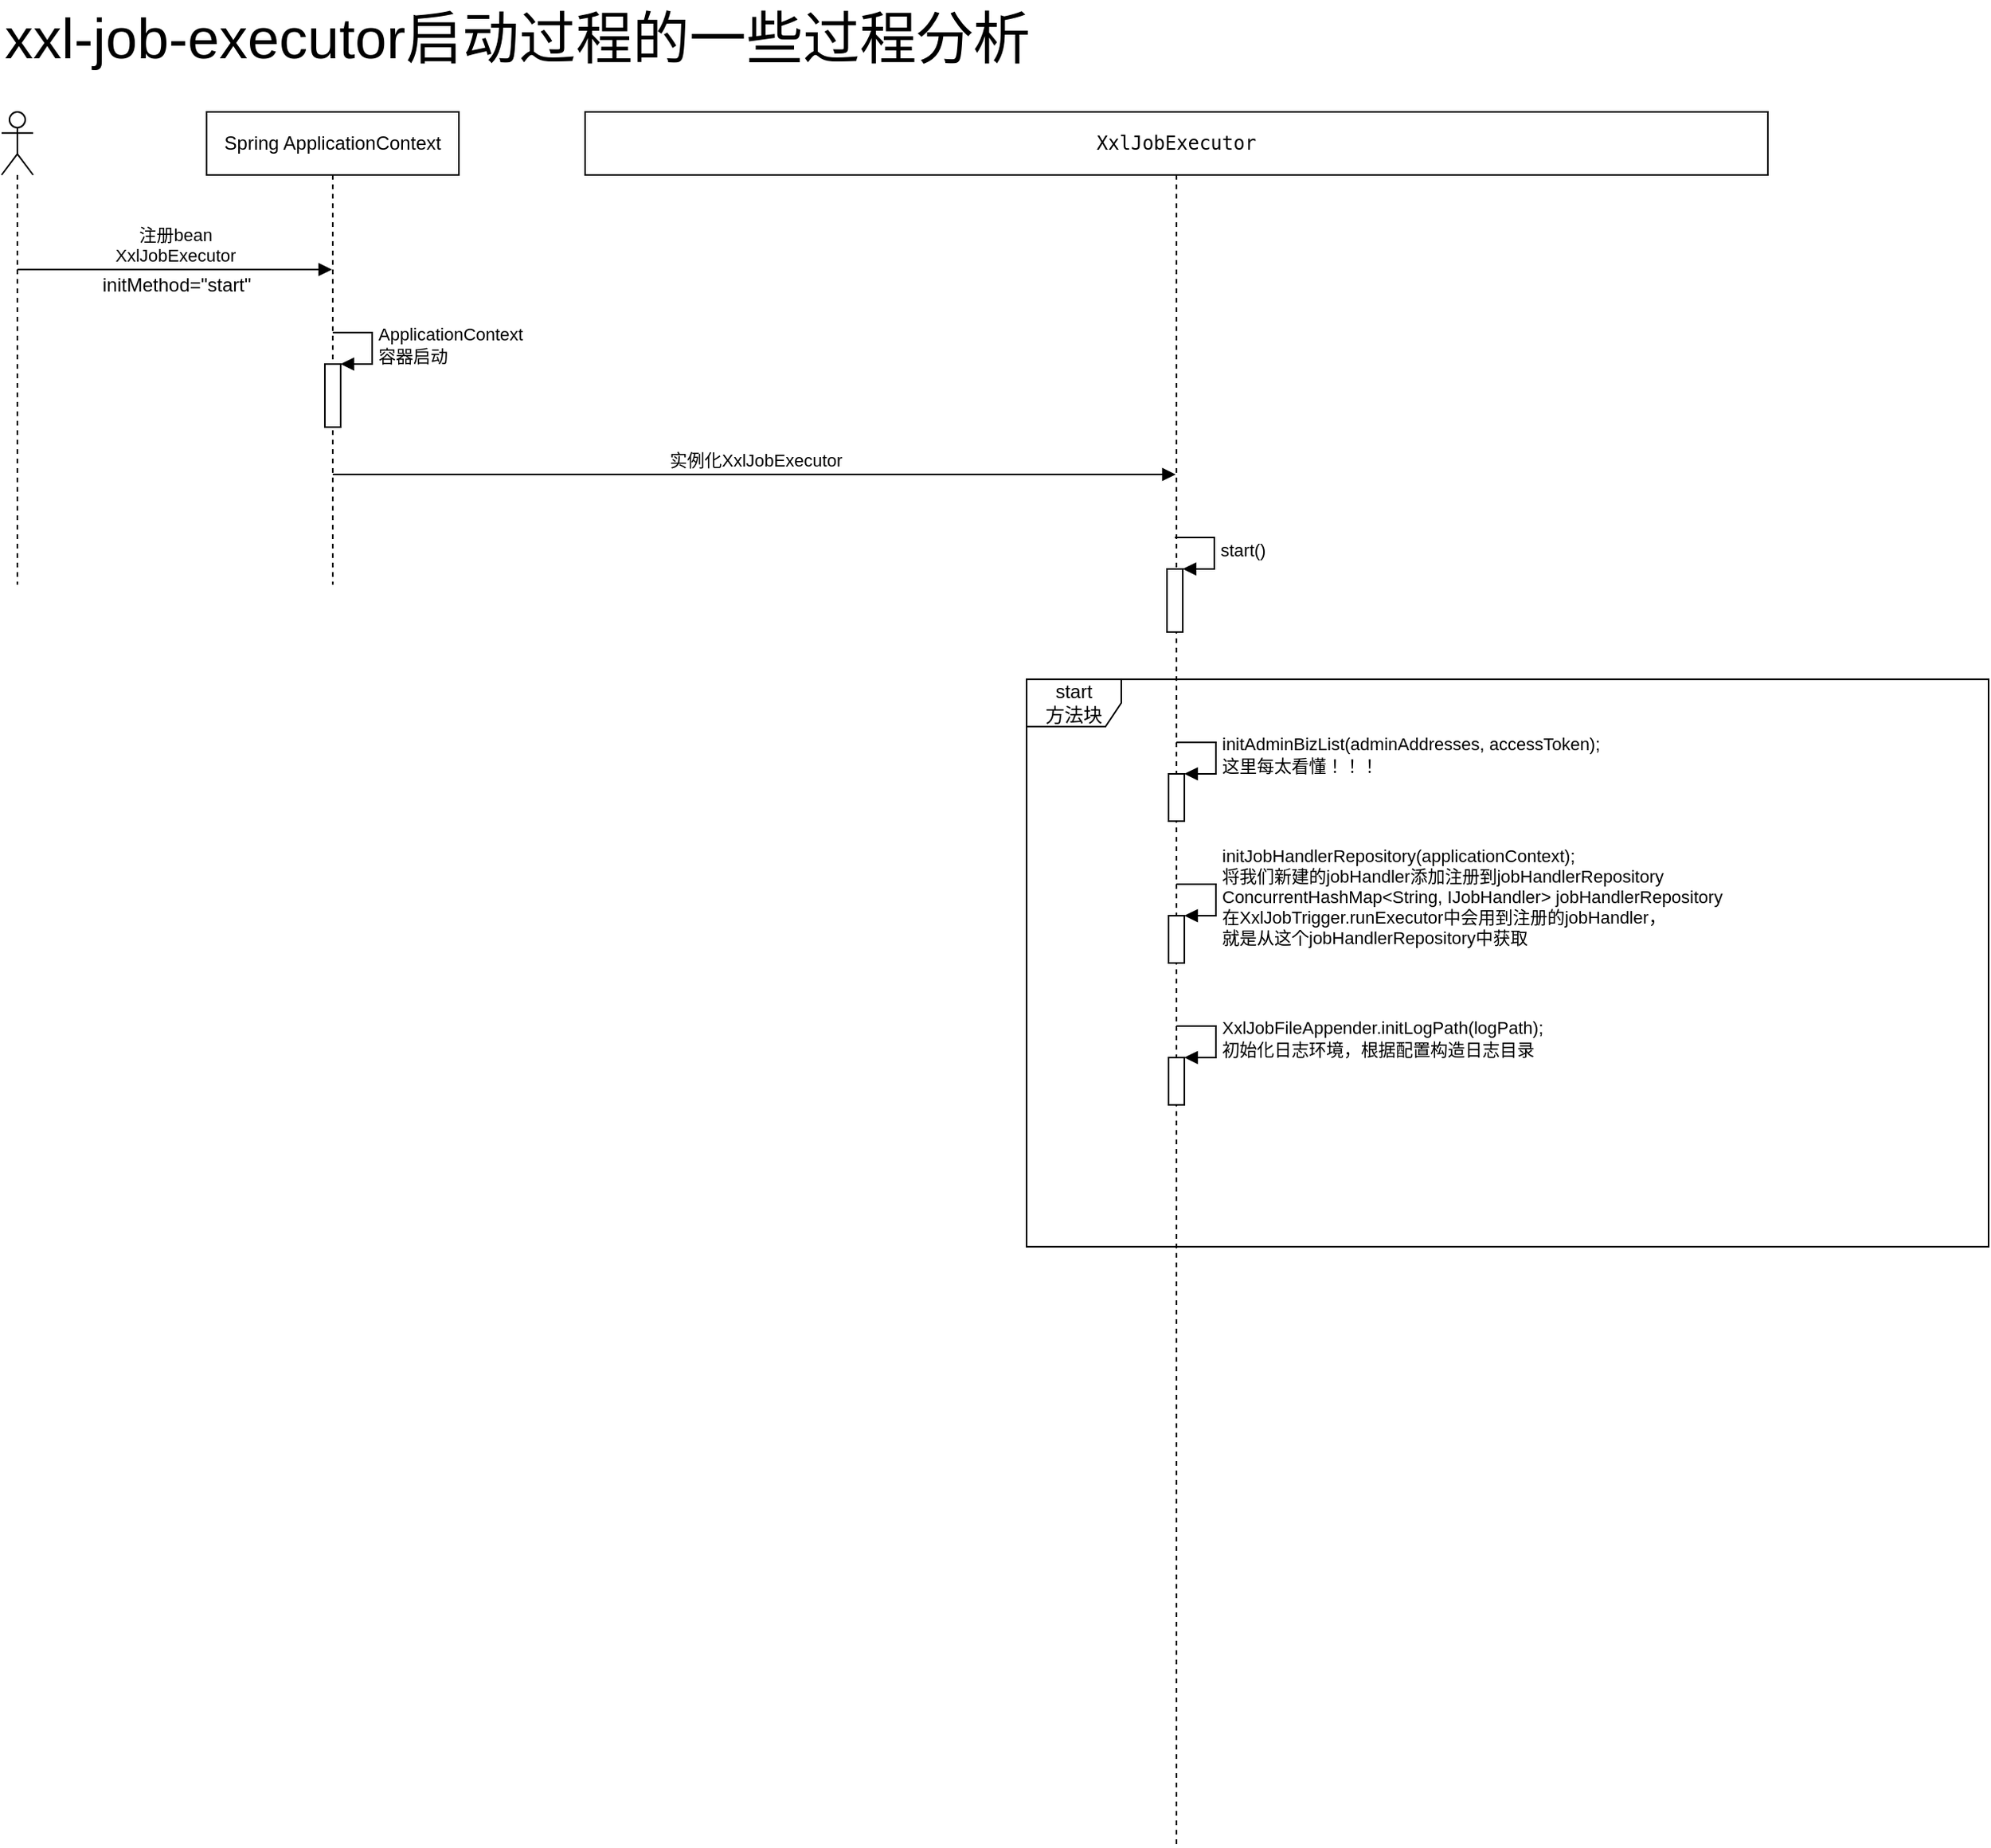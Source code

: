<mxfile version="10.6.8" type="github"><diagram name="Page-1" id="13e1069c-82ec-6db2-03f1-153e76fe0fe0"><mxGraphModel dx="1426" dy="606" grid="1" gridSize="10" guides="1" tooltips="1" connect="1" arrows="1" fold="1" page="1" pageScale="1" pageWidth="1100" pageHeight="850" background="#ffffff" math="0" shadow="0"><root><mxCell id="0"/><mxCell id="1" parent="0"/><mxCell id="QsiWCwfYcsjkzNCdnCab-1" value="Spring ApplicationContext" style="shape=umlLifeline;perimeter=lifelinePerimeter;whiteSpace=wrap;html=1;container=1;collapsible=0;recursiveResize=0;outlineConnect=0;" vertex="1" parent="1"><mxGeometry x="240" y="110" width="160" height="300" as="geometry"/></mxCell><mxCell id="QsiWCwfYcsjkzNCdnCab-8" value="" style="html=1;points=[];perimeter=orthogonalPerimeter;" vertex="1" parent="QsiWCwfYcsjkzNCdnCab-1"><mxGeometry x="75" y="160" width="10" height="40" as="geometry"/></mxCell><mxCell id="QsiWCwfYcsjkzNCdnCab-9" value="ApplicationContext&lt;br&gt;容器启动&lt;br&gt;" style="edgeStyle=orthogonalEdgeStyle;html=1;align=left;spacingLeft=2;endArrow=block;rounded=0;entryX=1;entryY=0;" edge="1" target="QsiWCwfYcsjkzNCdnCab-8" parent="QsiWCwfYcsjkzNCdnCab-1"><mxGeometry relative="1" as="geometry"><mxPoint x="80" y="140" as="sourcePoint"/><Array as="points"><mxPoint x="105" y="140"/></Array></mxGeometry></mxCell><mxCell id="QsiWCwfYcsjkzNCdnCab-14" value="实例化&lt;span&gt;XxlJobExecutor&lt;/span&gt;" style="html=1;verticalAlign=bottom;endArrow=block;" edge="1" parent="QsiWCwfYcsjkzNCdnCab-1" target="QsiWCwfYcsjkzNCdnCab-10"><mxGeometry width="80" relative="1" as="geometry"><mxPoint x="80" y="230" as="sourcePoint"/><mxPoint x="160" y="230" as="targetPoint"/></mxGeometry></mxCell><mxCell id="QsiWCwfYcsjkzNCdnCab-10" value="&lt;pre&gt;XxlJobExecutor&lt;/pre&gt;" style="shape=umlLifeline;perimeter=lifelinePerimeter;whiteSpace=wrap;html=1;container=1;collapsible=0;recursiveResize=0;outlineConnect=0;" vertex="1" parent="1"><mxGeometry x="480" y="110" width="750" height="1100" as="geometry"/></mxCell><mxCell id="QsiWCwfYcsjkzNCdnCab-16" value="" style="html=1;points=[];perimeter=orthogonalPerimeter;" vertex="1" parent="QsiWCwfYcsjkzNCdnCab-10"><mxGeometry x="369" y="290" width="10" height="40" as="geometry"/></mxCell><mxCell id="QsiWCwfYcsjkzNCdnCab-17" value="start()" style="edgeStyle=orthogonalEdgeStyle;html=1;align=left;spacingLeft=2;endArrow=block;rounded=0;entryX=1;entryY=0;" edge="1" target="QsiWCwfYcsjkzNCdnCab-16" parent="QsiWCwfYcsjkzNCdnCab-10"><mxGeometry relative="1" as="geometry"><mxPoint x="374" y="270" as="sourcePoint"/><Array as="points"><mxPoint x="399" y="270"/></Array></mxGeometry></mxCell><mxCell id="QsiWCwfYcsjkzNCdnCab-20" value="start&lt;br&gt;方法块&lt;br&gt;" style="shape=umlFrame;whiteSpace=wrap;html=1;" vertex="1" parent="QsiWCwfYcsjkzNCdnCab-10"><mxGeometry x="280" y="360" width="610" height="360" as="geometry"/></mxCell><mxCell id="QsiWCwfYcsjkzNCdnCab-24" value="" style="html=1;points=[];perimeter=orthogonalPerimeter;" vertex="1" parent="QsiWCwfYcsjkzNCdnCab-10"><mxGeometry x="370" y="420" width="10" height="30" as="geometry"/></mxCell><mxCell id="QsiWCwfYcsjkzNCdnCab-25" value="initAdminBizList(adminAddresses, accessToken);&lt;br&gt;这里每太看懂！！！&lt;br&gt;" style="edgeStyle=orthogonalEdgeStyle;html=1;align=left;spacingLeft=2;endArrow=block;rounded=0;entryX=1;entryY=0;" edge="1" target="QsiWCwfYcsjkzNCdnCab-24" parent="QsiWCwfYcsjkzNCdnCab-10"><mxGeometry relative="1" as="geometry"><mxPoint x="375" y="400" as="sourcePoint"/><Array as="points"><mxPoint x="400" y="400"/></Array></mxGeometry></mxCell><mxCell id="QsiWCwfYcsjkzNCdnCab-26" value="" style="html=1;points=[];perimeter=orthogonalPerimeter;" vertex="1" parent="QsiWCwfYcsjkzNCdnCab-10"><mxGeometry x="370" y="510" width="10" height="30" as="geometry"/></mxCell><mxCell id="QsiWCwfYcsjkzNCdnCab-27" value="&lt;span&gt;initJobHandlerRepository(applicationContext);&lt;br&gt;将我们新建的jobHandler添加注册到&lt;/span&gt;&lt;span&gt;jobHandlerRepository&lt;br&gt;&lt;span&gt;ConcurrentHashMap&amp;lt;String, IJobHandler&amp;gt; jobHandlerRepository&lt;br&gt;&lt;/span&gt;在XxlJobTrigger.runExecutor中会用到注册的jobHandler，&lt;br&gt;就是从这个jobHandlerRepository中获取&lt;br&gt;&lt;/span&gt;" style="edgeStyle=orthogonalEdgeStyle;html=1;align=left;spacingLeft=2;endArrow=block;rounded=0;entryX=1;entryY=0;" edge="1" target="QsiWCwfYcsjkzNCdnCab-26" parent="QsiWCwfYcsjkzNCdnCab-10"><mxGeometry relative="1" as="geometry"><mxPoint x="375" y="490" as="sourcePoint"/><Array as="points"><mxPoint x="400" y="490"/></Array></mxGeometry></mxCell><mxCell id="QsiWCwfYcsjkzNCdnCab-28" value="" style="html=1;points=[];perimeter=orthogonalPerimeter;" vertex="1" parent="QsiWCwfYcsjkzNCdnCab-10"><mxGeometry x="370" y="600" width="10" height="30" as="geometry"/></mxCell><mxCell id="QsiWCwfYcsjkzNCdnCab-29" value="XxlJobFileAppender.initLogPath(logPath);&lt;br&gt;初始化日志环境，根据配置构造日志目录&lt;br&gt;" style="edgeStyle=orthogonalEdgeStyle;html=1;align=left;spacingLeft=2;endArrow=block;rounded=0;entryX=1;entryY=0;" edge="1" target="QsiWCwfYcsjkzNCdnCab-28" parent="QsiWCwfYcsjkzNCdnCab-10"><mxGeometry relative="1" as="geometry"><mxPoint x="375" y="580" as="sourcePoint"/><Array as="points"><mxPoint x="400" y="580"/></Array></mxGeometry></mxCell><mxCell id="QsiWCwfYcsjkzNCdnCab-2" value="" style="shape=umlLifeline;participant=umlActor;perimeter=lifelinePerimeter;whiteSpace=wrap;html=1;container=1;collapsible=0;recursiveResize=0;verticalAlign=top;spacingTop=36;labelBackgroundColor=#ffffff;outlineConnect=0;" vertex="1" parent="1"><mxGeometry x="110" y="110" width="20" height="300" as="geometry"/></mxCell><mxCell id="QsiWCwfYcsjkzNCdnCab-3" value="注册bean&lt;br&gt;XxlJobExecutor&lt;br&gt;" style="html=1;verticalAlign=bottom;endArrow=block;" edge="1" parent="QsiWCwfYcsjkzNCdnCab-2" target="QsiWCwfYcsjkzNCdnCab-1"><mxGeometry width="80" relative="1" as="geometry"><mxPoint x="10" y="100" as="sourcePoint"/><mxPoint x="90" y="100" as="targetPoint"/></mxGeometry></mxCell><mxCell id="QsiWCwfYcsjkzNCdnCab-4" value="&lt;pre&gt;&lt;br&gt;&lt;/pre&gt;" style="text;html=1;resizable=0;points=[];autosize=1;align=left;verticalAlign=top;spacingTop=-4;" vertex="1" parent="1"><mxGeometry x="152" y="210" width="20" height="40" as="geometry"/></mxCell><mxCell id="QsiWCwfYcsjkzNCdnCab-5" value="initMethod=&quot;start&quot;" style="text;html=1;resizable=0;points=[];autosize=1;align=left;verticalAlign=top;spacingTop=-4;" vertex="1" parent="1"><mxGeometry x="172" y="210" width="110" height="20" as="geometry"/></mxCell><mxCell id="QsiWCwfYcsjkzNCdnCab-15" value="&lt;font style=&quot;font-size: 36px&quot;&gt;xxl-job-executor启动过程的一些过程分析&lt;/font&gt;" style="text;html=1;resizable=0;points=[];autosize=1;align=left;verticalAlign=top;spacingTop=-4;" vertex="1" parent="1"><mxGeometry x="110" y="39" width="670" height="20" as="geometry"/></mxCell></root></mxGraphModel></diagram></mxfile>